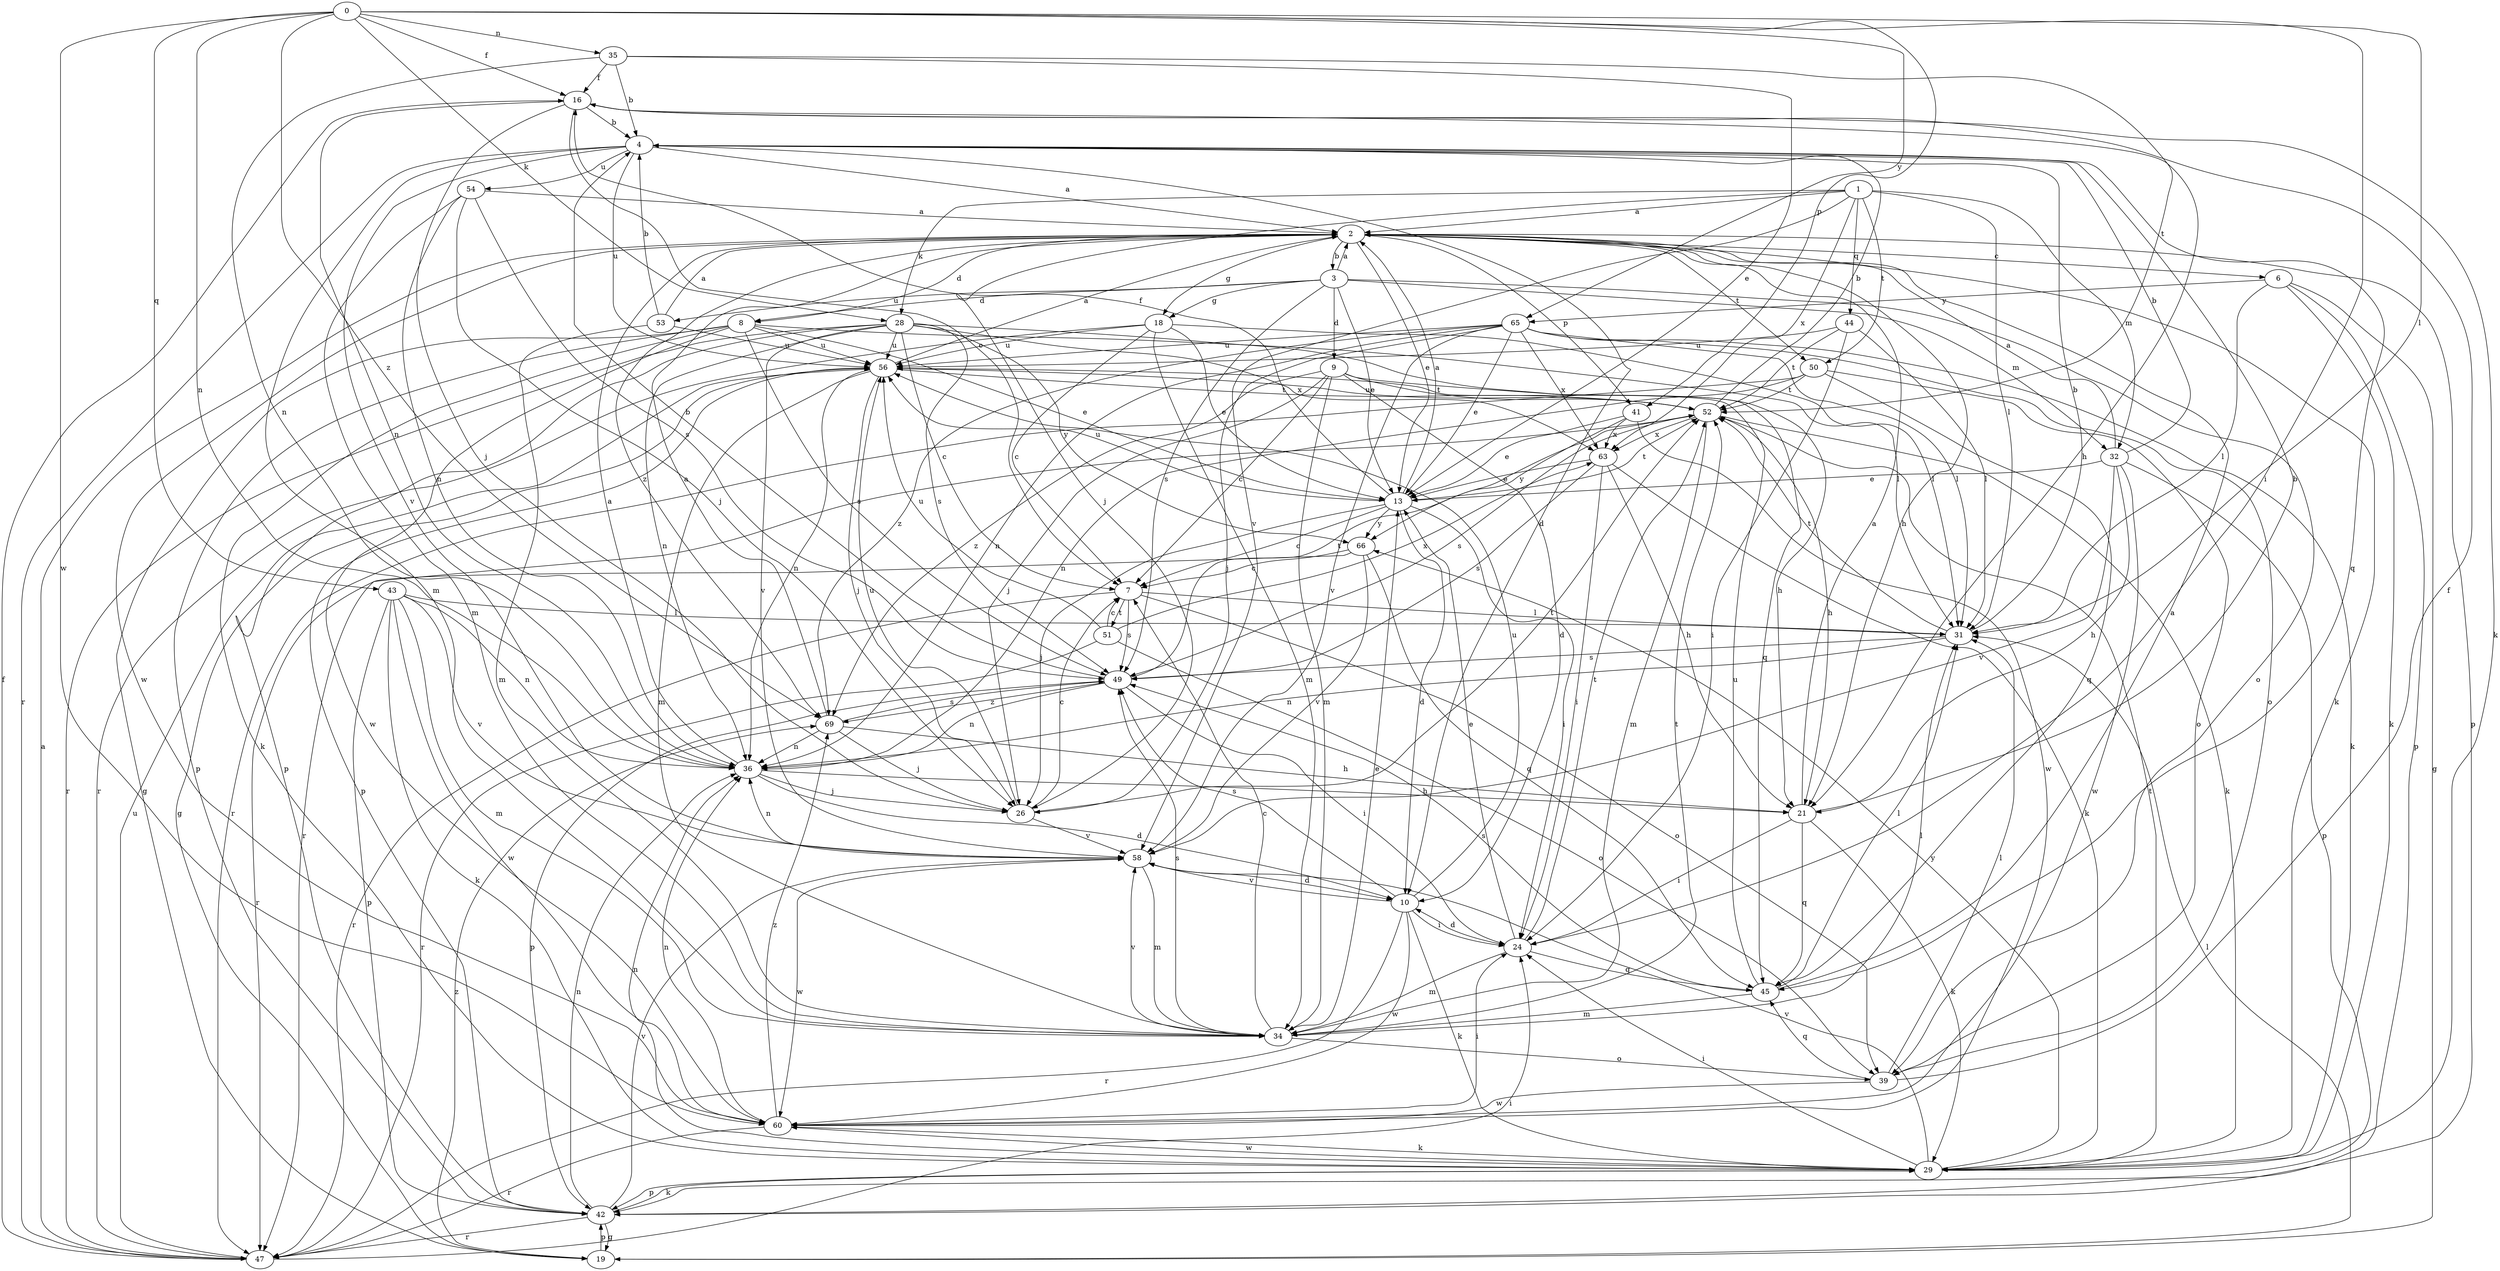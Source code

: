 strict digraph  {
0;
1;
2;
3;
4;
6;
7;
8;
9;
10;
13;
16;
18;
19;
21;
24;
26;
28;
29;
31;
32;
34;
35;
36;
39;
41;
42;
43;
44;
45;
47;
49;
50;
51;
52;
53;
54;
56;
58;
60;
63;
65;
66;
69;
0 -> 16  [label=f];
0 -> 24  [label=i];
0 -> 28  [label=k];
0 -> 31  [label=l];
0 -> 35  [label=n];
0 -> 36  [label=n];
0 -> 41  [label=p];
0 -> 43  [label=q];
0 -> 60  [label=w];
0 -> 65  [label=y];
0 -> 69  [label=z];
1 -> 2  [label=a];
1 -> 26  [label=j];
1 -> 28  [label=k];
1 -> 31  [label=l];
1 -> 32  [label=m];
1 -> 44  [label=q];
1 -> 50  [label=t];
1 -> 58  [label=v];
1 -> 63  [label=x];
2 -> 3  [label=b];
2 -> 6  [label=c];
2 -> 8  [label=d];
2 -> 13  [label=e];
2 -> 18  [label=g];
2 -> 21  [label=h];
2 -> 29  [label=k];
2 -> 41  [label=p];
2 -> 42  [label=p];
2 -> 50  [label=t];
2 -> 60  [label=w];
2 -> 69  [label=z];
3 -> 2  [label=a];
3 -> 8  [label=d];
3 -> 9  [label=d];
3 -> 13  [label=e];
3 -> 18  [label=g];
3 -> 32  [label=m];
3 -> 39  [label=o];
3 -> 49  [label=s];
3 -> 53  [label=u];
4 -> 2  [label=a];
4 -> 10  [label=d];
4 -> 34  [label=m];
4 -> 45  [label=q];
4 -> 47  [label=r];
4 -> 54  [label=u];
4 -> 56  [label=u];
4 -> 58  [label=v];
6 -> 19  [label=g];
6 -> 29  [label=k];
6 -> 31  [label=l];
6 -> 42  [label=p];
6 -> 65  [label=y];
7 -> 31  [label=l];
7 -> 39  [label=o];
7 -> 47  [label=r];
7 -> 49  [label=s];
7 -> 51  [label=t];
8 -> 13  [label=e];
8 -> 19  [label=g];
8 -> 29  [label=k];
8 -> 31  [label=l];
8 -> 42  [label=p];
8 -> 49  [label=s];
8 -> 56  [label=u];
8 -> 60  [label=w];
9 -> 7  [label=c];
9 -> 10  [label=d];
9 -> 21  [label=h];
9 -> 26  [label=j];
9 -> 34  [label=m];
9 -> 52  [label=t];
9 -> 69  [label=z];
10 -> 24  [label=i];
10 -> 29  [label=k];
10 -> 47  [label=r];
10 -> 49  [label=s];
10 -> 56  [label=u];
10 -> 58  [label=v];
10 -> 60  [label=w];
13 -> 2  [label=a];
13 -> 7  [label=c];
13 -> 10  [label=d];
13 -> 16  [label=f];
13 -> 24  [label=i];
13 -> 26  [label=j];
13 -> 52  [label=t];
13 -> 56  [label=u];
13 -> 66  [label=y];
16 -> 4  [label=b];
16 -> 7  [label=c];
16 -> 21  [label=h];
16 -> 26  [label=j];
16 -> 29  [label=k];
16 -> 36  [label=n];
18 -> 7  [label=c];
18 -> 13  [label=e];
18 -> 31  [label=l];
18 -> 34  [label=m];
18 -> 47  [label=r];
18 -> 56  [label=u];
19 -> 31  [label=l];
19 -> 42  [label=p];
19 -> 69  [label=z];
21 -> 2  [label=a];
21 -> 4  [label=b];
21 -> 24  [label=i];
21 -> 29  [label=k];
21 -> 45  [label=q];
24 -> 10  [label=d];
24 -> 13  [label=e];
24 -> 34  [label=m];
24 -> 45  [label=q];
24 -> 52  [label=t];
26 -> 7  [label=c];
26 -> 52  [label=t];
26 -> 56  [label=u];
26 -> 58  [label=v];
28 -> 7  [label=c];
28 -> 36  [label=n];
28 -> 42  [label=p];
28 -> 45  [label=q];
28 -> 47  [label=r];
28 -> 49  [label=s];
28 -> 56  [label=u];
28 -> 58  [label=v];
28 -> 63  [label=x];
28 -> 66  [label=y];
29 -> 24  [label=i];
29 -> 36  [label=n];
29 -> 42  [label=p];
29 -> 52  [label=t];
29 -> 58  [label=v];
29 -> 60  [label=w];
29 -> 66  [label=y];
31 -> 4  [label=b];
31 -> 36  [label=n];
31 -> 49  [label=s];
31 -> 52  [label=t];
32 -> 2  [label=a];
32 -> 4  [label=b];
32 -> 13  [label=e];
32 -> 21  [label=h];
32 -> 42  [label=p];
32 -> 58  [label=v];
32 -> 60  [label=w];
34 -> 7  [label=c];
34 -> 13  [label=e];
34 -> 31  [label=l];
34 -> 39  [label=o];
34 -> 49  [label=s];
34 -> 52  [label=t];
34 -> 58  [label=v];
35 -> 4  [label=b];
35 -> 13  [label=e];
35 -> 16  [label=f];
35 -> 36  [label=n];
35 -> 52  [label=t];
36 -> 2  [label=a];
36 -> 10  [label=d];
36 -> 21  [label=h];
36 -> 26  [label=j];
39 -> 16  [label=f];
39 -> 31  [label=l];
39 -> 45  [label=q];
39 -> 60  [label=w];
41 -> 13  [label=e];
41 -> 60  [label=w];
41 -> 63  [label=x];
41 -> 66  [label=y];
42 -> 19  [label=g];
42 -> 29  [label=k];
42 -> 36  [label=n];
42 -> 47  [label=r];
42 -> 58  [label=v];
43 -> 29  [label=k];
43 -> 31  [label=l];
43 -> 34  [label=m];
43 -> 36  [label=n];
43 -> 42  [label=p];
43 -> 58  [label=v];
43 -> 60  [label=w];
44 -> 24  [label=i];
44 -> 31  [label=l];
44 -> 52  [label=t];
44 -> 56  [label=u];
45 -> 2  [label=a];
45 -> 31  [label=l];
45 -> 34  [label=m];
45 -> 49  [label=s];
45 -> 56  [label=u];
47 -> 2  [label=a];
47 -> 16  [label=f];
47 -> 24  [label=i];
47 -> 56  [label=u];
49 -> 4  [label=b];
49 -> 24  [label=i];
49 -> 36  [label=n];
49 -> 42  [label=p];
49 -> 52  [label=t];
49 -> 69  [label=z];
50 -> 36  [label=n];
50 -> 39  [label=o];
50 -> 45  [label=q];
50 -> 47  [label=r];
50 -> 52  [label=t];
51 -> 7  [label=c];
51 -> 39  [label=o];
51 -> 47  [label=r];
51 -> 56  [label=u];
51 -> 63  [label=x];
52 -> 4  [label=b];
52 -> 21  [label=h];
52 -> 29  [label=k];
52 -> 34  [label=m];
52 -> 47  [label=r];
52 -> 49  [label=s];
52 -> 56  [label=u];
52 -> 63  [label=x];
53 -> 2  [label=a];
53 -> 4  [label=b];
53 -> 34  [label=m];
53 -> 56  [label=u];
54 -> 2  [label=a];
54 -> 26  [label=j];
54 -> 34  [label=m];
54 -> 36  [label=n];
54 -> 49  [label=s];
56 -> 2  [label=a];
56 -> 19  [label=g];
56 -> 26  [label=j];
56 -> 34  [label=m];
56 -> 36  [label=n];
56 -> 42  [label=p];
56 -> 52  [label=t];
58 -> 10  [label=d];
58 -> 34  [label=m];
58 -> 36  [label=n];
58 -> 60  [label=w];
60 -> 24  [label=i];
60 -> 29  [label=k];
60 -> 36  [label=n];
60 -> 47  [label=r];
60 -> 69  [label=z];
63 -> 13  [label=e];
63 -> 21  [label=h];
63 -> 24  [label=i];
63 -> 29  [label=k];
63 -> 49  [label=s];
65 -> 13  [label=e];
65 -> 26  [label=j];
65 -> 29  [label=k];
65 -> 31  [label=l];
65 -> 36  [label=n];
65 -> 39  [label=o];
65 -> 56  [label=u];
65 -> 58  [label=v];
65 -> 63  [label=x];
65 -> 69  [label=z];
66 -> 7  [label=c];
66 -> 45  [label=q];
66 -> 47  [label=r];
66 -> 58  [label=v];
69 -> 2  [label=a];
69 -> 21  [label=h];
69 -> 26  [label=j];
69 -> 36  [label=n];
69 -> 49  [label=s];
}
